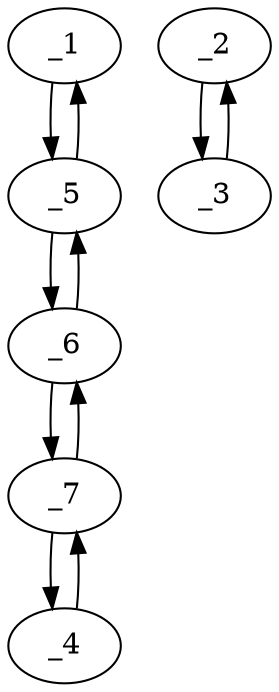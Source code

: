 digraph s1689_08 {
	_1	 [x="68.000000",
		y="57.000000"];
	_5	 [x="67.000000",
		y="73.000000"];
	_1 -> _5	 [angle="1.633215",
		orient="0.998053"];
	_2	 [x="149.000000",
		y="91.000000"];
	_3	 [x="146.000000",
		y="109.000000"];
	_2 -> _3	 [angle="1.735945",
		orient="0.986394"];
	_3 -> _2	 [angle="-1.405648",
		orient="-0.986394"];
	_4	 [x="55.000000",
		y="111.000000"];
	_7	 [x="63.000000",
		y="98.000000"];
	_4 -> _7	 [angle="-1.019141",
		orient="-0.851658"];
	_5 -> _1	 [angle="-1.508378",
		orient="-0.998053"];
	_6	 [x="58.000000",
		y="83.000000"];
	_5 -> _6	 [angle="2.303611",
		orient="0.743294"];
	_6 -> _5	 [angle="-0.837981",
		orient="-0.743294"];
	_6 -> _7	 [angle="1.249046",
		orient="0.948683"];
	_7 -> _4	 [angle="2.122451",
		orient="0.851658"];
	_7 -> _6	 [angle="-1.892547",
		orient="-0.948683"];
}
